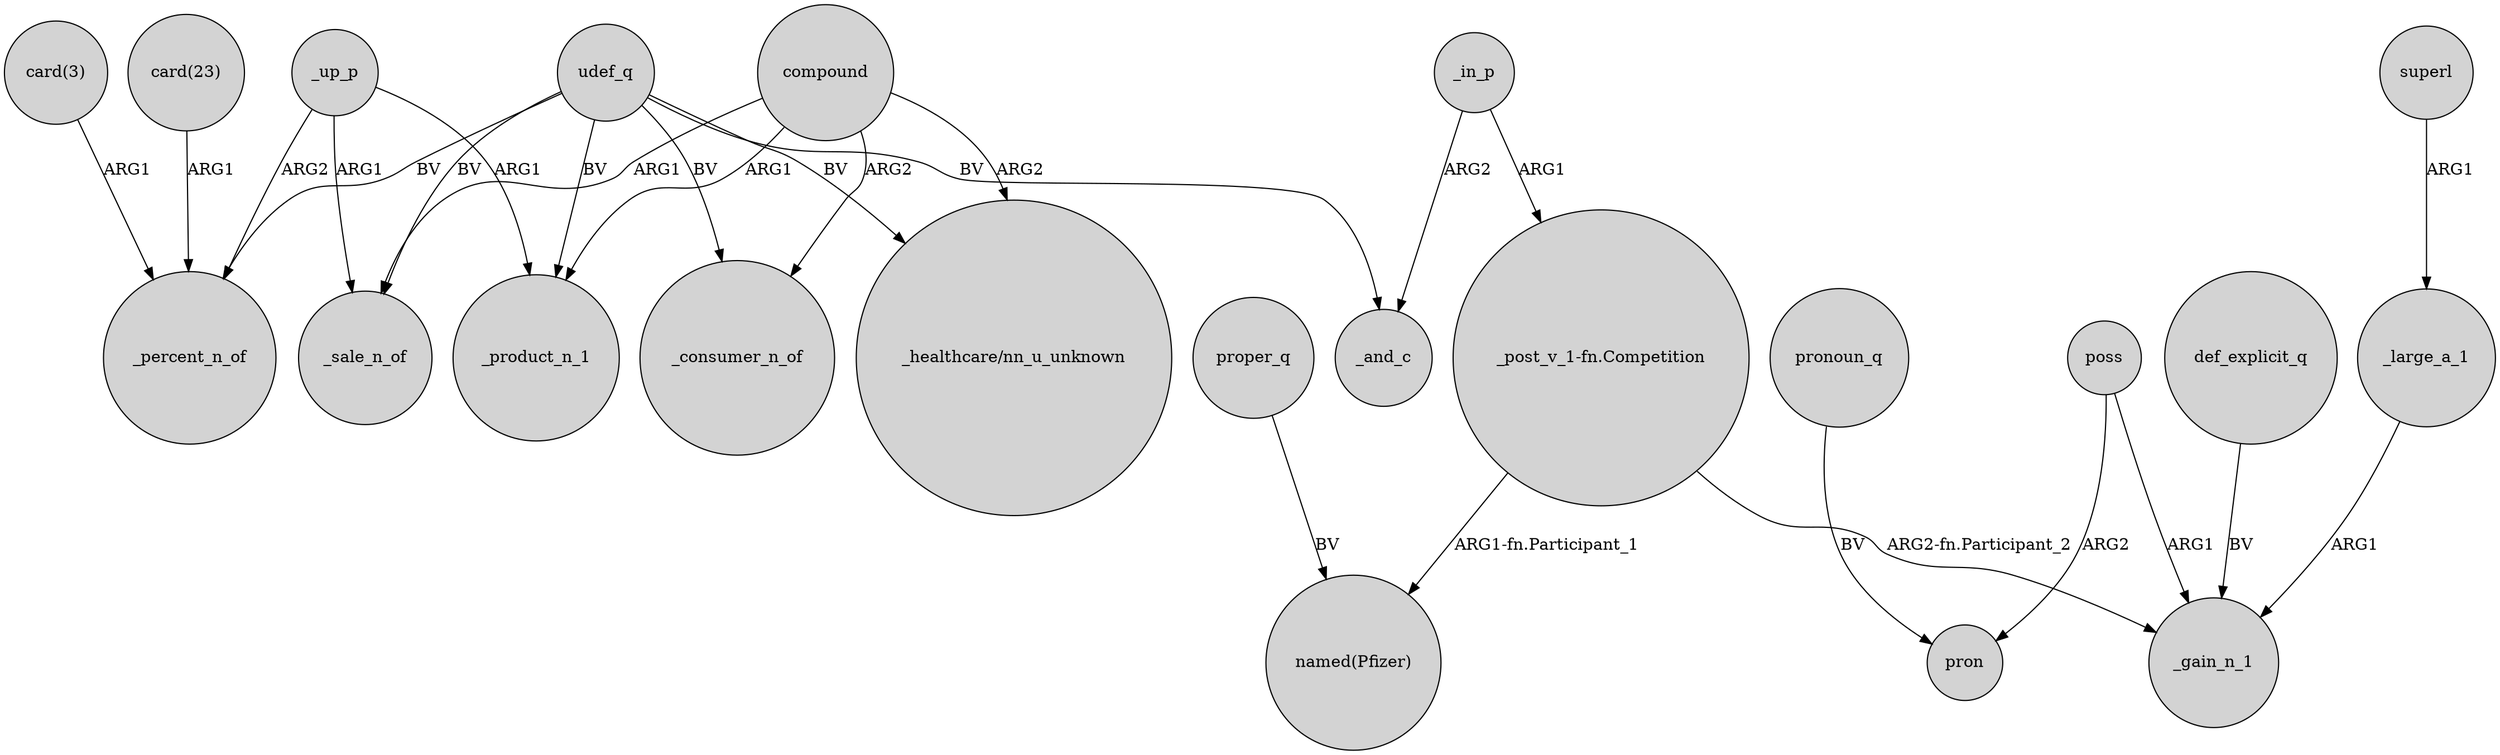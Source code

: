 digraph {
	node [shape=circle style=filled]
	_up_p -> _percent_n_of [label=ARG2]
	proper_q -> "named(Pfizer)" [label=BV]
	_in_p -> _and_c [label=ARG2]
	compound -> "_healthcare/nn_u_unknown" [label=ARG2]
	poss -> _gain_n_1 [label=ARG1]
	"card(3)" -> _percent_n_of [label=ARG1]
	_up_p -> _product_n_1 [label=ARG1]
	udef_q -> _product_n_1 [label=BV]
	udef_q -> _sale_n_of [label=BV]
	"card(23)" -> _percent_n_of [label=ARG1]
	udef_q -> "_healthcare/nn_u_unknown" [label=BV]
	udef_q -> _and_c [label=BV]
	def_explicit_q -> _gain_n_1 [label=BV]
	"_post_v_1-fn.Competition" -> "named(Pfizer)" [label="ARG1-fn.Participant_1"]
	pronoun_q -> pron [label=BV]
	poss -> pron [label=ARG2]
	udef_q -> _percent_n_of [label=BV]
	_in_p -> "_post_v_1-fn.Competition" [label=ARG1]
	_up_p -> _sale_n_of [label=ARG1]
	udef_q -> _consumer_n_of [label=BV]
	compound -> _consumer_n_of [label=ARG2]
	_large_a_1 -> _gain_n_1 [label=ARG1]
	compound -> _product_n_1 [label=ARG1]
	"_post_v_1-fn.Competition" -> _gain_n_1 [label="ARG2-fn.Participant_2"]
	superl -> _large_a_1 [label=ARG1]
	compound -> _sale_n_of [label=ARG1]
}
